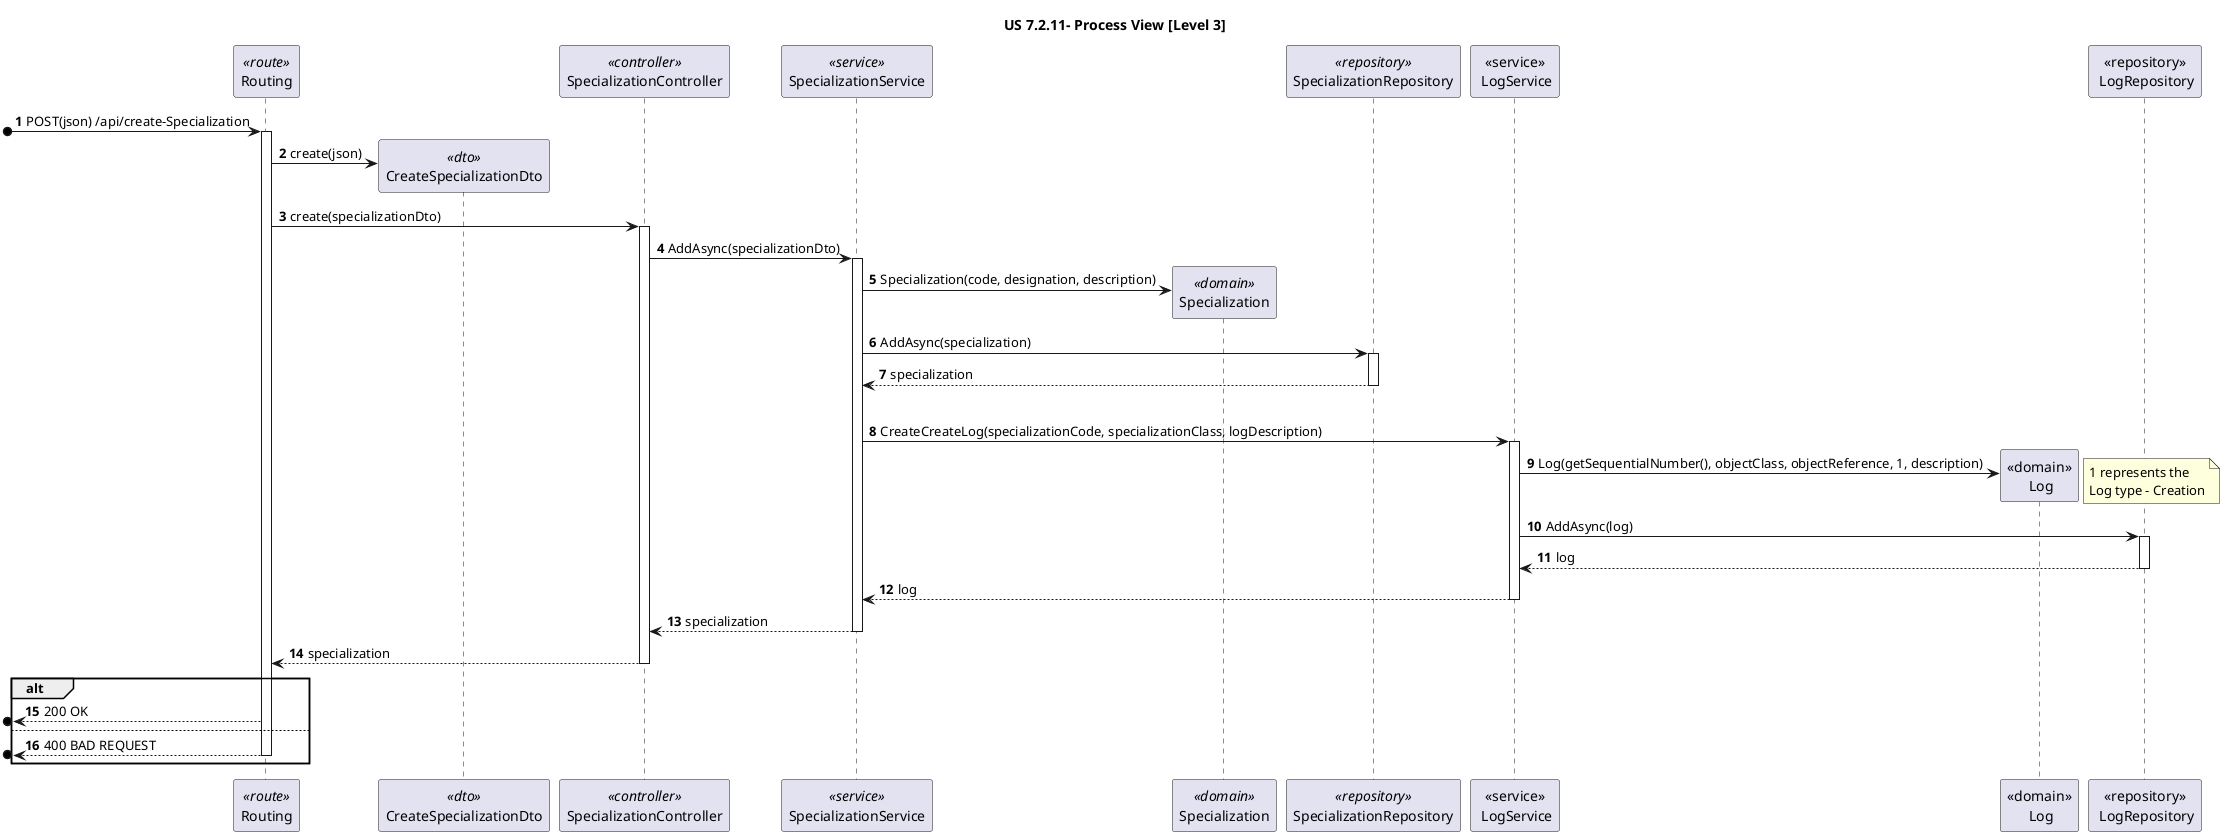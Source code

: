 @startuml

title "US 7.2.11- Process View [Level 3]"

autonumber
participant "Routing" as ROUTE <<route>>
participant "CreateSpecializationDto" as DTO <<dto>>
participant "SpecializationController" as CTRL <<controller>>
participant "SpecializationService" as SVC <<service>>
participant "Specialization" as ALL <<domain>>
participant "SpecializationRepository" as REPO <<repository>>

participant "<<service>>\n LogService" as LogServ
participant "<<domain>>\n Log" as Log
participant "<<repository>>\n LogRepository" as LogRepo


[o-> ROUTE: POST(json) /api/create-Specialization
activate ROUTE

ROUTE -> DTO **: create(json)

ROUTE -> CTRL: create(specializationDto)
activate CTRL

CTRL ->  SVC: AddAsync(specializationDto)
activate SVC

SVC -> ALL ** : Specialization(code, designation, description)

SVC -> REPO : AddAsync(specialization)
activate REPO

REPO --> SVC : specialization
deactivate REPO

|||

SVC -> LogServ : CreateCreateLog(specializationCode, specializationClass, logDescription)
activate LogServ

LogServ -> Log ** : Log(getSequentialNumber(), objectClass, objectReference, 1, description)
note right
1 represents the
Log type - Creation
end note

LogServ -> LogRepo : AddAsync(log)
activate LogRepo

LogRepo --> LogServ : log
deactivate LogRepo

LogServ --> SVC : log
deactivate LogServ


SVC --> CTRL: specialization
deactivate SVC

CTRL --> ROUTE: specialization
deactivate CTRL

alt 
[o<-- ROUTE : 200 OK

else

[o<-- ROUTE : 400 BAD REQUEST
deactivate ROUTE
end alt


@enduml